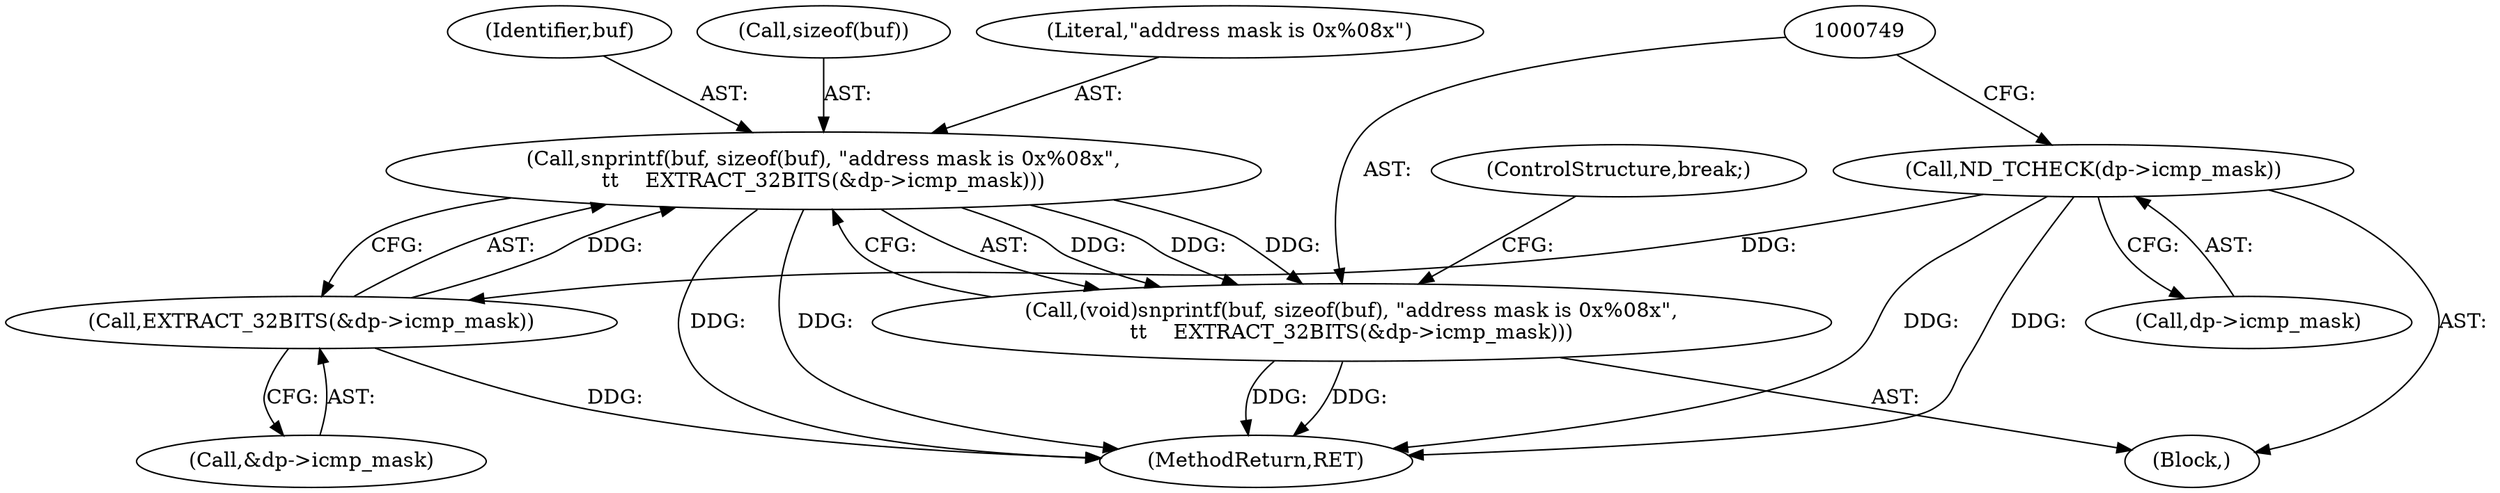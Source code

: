 digraph "0_tcpdump_2b62d1dda41590db29368ec7ba5f4faf3464765a@API" {
"1000750" [label="(Call,snprintf(buf, sizeof(buf), \"address mask is 0x%08x\",\n\t\t    EXTRACT_32BITS(&dp->icmp_mask)))"];
"1000755" [label="(Call,EXTRACT_32BITS(&dp->icmp_mask))"];
"1000744" [label="(Call,ND_TCHECK(dp->icmp_mask))"];
"1000748" [label="(Call,(void)snprintf(buf, sizeof(buf), \"address mask is 0x%08x\",\n\t\t    EXTRACT_32BITS(&dp->icmp_mask)))"];
"1001260" [label="(MethodReturn,RET)"];
"1000760" [label="(ControlStructure,break;)"];
"1000752" [label="(Call,sizeof(buf))"];
"1000745" [label="(Call,dp->icmp_mask)"];
"1000748" [label="(Call,(void)snprintf(buf, sizeof(buf), \"address mask is 0x%08x\",\n\t\t    EXTRACT_32BITS(&dp->icmp_mask)))"];
"1000756" [label="(Call,&dp->icmp_mask)"];
"1000744" [label="(Call,ND_TCHECK(dp->icmp_mask))"];
"1000755" [label="(Call,EXTRACT_32BITS(&dp->icmp_mask))"];
"1000750" [label="(Call,snprintf(buf, sizeof(buf), \"address mask is 0x%08x\",\n\t\t    EXTRACT_32BITS(&dp->icmp_mask)))"];
"1000754" [label="(Literal,\"address mask is 0x%08x\")"];
"1000162" [label="(Block,)"];
"1000751" [label="(Identifier,buf)"];
"1000750" -> "1000748"  [label="AST: "];
"1000750" -> "1000755"  [label="CFG: "];
"1000751" -> "1000750"  [label="AST: "];
"1000752" -> "1000750"  [label="AST: "];
"1000754" -> "1000750"  [label="AST: "];
"1000755" -> "1000750"  [label="AST: "];
"1000748" -> "1000750"  [label="CFG: "];
"1000750" -> "1001260"  [label="DDG: "];
"1000750" -> "1001260"  [label="DDG: "];
"1000750" -> "1000748"  [label="DDG: "];
"1000750" -> "1000748"  [label="DDG: "];
"1000750" -> "1000748"  [label="DDG: "];
"1000755" -> "1000750"  [label="DDG: "];
"1000755" -> "1000756"  [label="CFG: "];
"1000756" -> "1000755"  [label="AST: "];
"1000755" -> "1001260"  [label="DDG: "];
"1000744" -> "1000755"  [label="DDG: "];
"1000744" -> "1000162"  [label="AST: "];
"1000744" -> "1000745"  [label="CFG: "];
"1000745" -> "1000744"  [label="AST: "];
"1000749" -> "1000744"  [label="CFG: "];
"1000744" -> "1001260"  [label="DDG: "];
"1000744" -> "1001260"  [label="DDG: "];
"1000748" -> "1000162"  [label="AST: "];
"1000749" -> "1000748"  [label="AST: "];
"1000760" -> "1000748"  [label="CFG: "];
"1000748" -> "1001260"  [label="DDG: "];
"1000748" -> "1001260"  [label="DDG: "];
}
